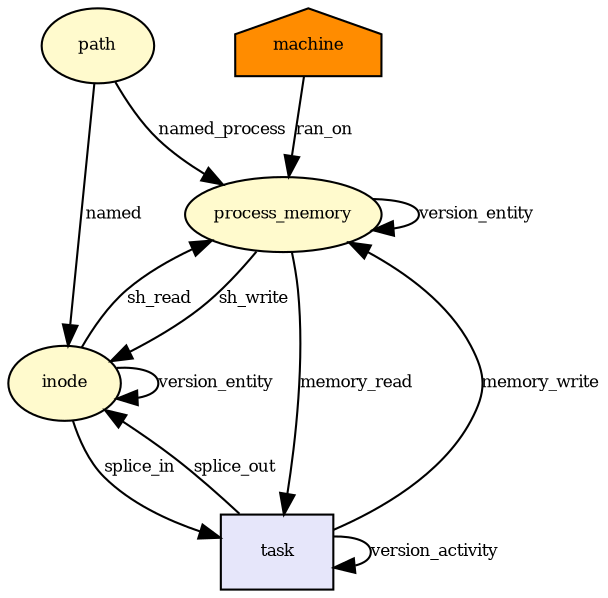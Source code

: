 digraph RGL__DirectedAdjacencyGraph {path[fontsize = 8,label = "path",shape = ellipse, fillcolor="#fffacd", style = filled]

process_memory[fontsize = 8,label = "process_memory",shape = ellipse, fillcolor="#fffacd", style = filled]

path -> process_memory[fontsize = 8,label = "named_process", color="#000000"]

process_memory -> process_memory[fontsize = 8,label = "version_entity", color="#000000"]

machine[fontsize = 8,label = "machine",shape = house, fillcolor="#ff8c00", style = filled]

machine -> process_memory[fontsize = 8,label = "ran_on", color="#000000"]

inode[fontsize = 8,label = "inode",shape = ellipse, fillcolor="#fffacd", style = filled]

path -> inode[fontsize = 8,label = "named", color="#000000"]

task[fontsize = 8,label = "task",shape = rectangle, fillcolor="#e6e6fa", style = filled]

task -> task[fontsize = 8,label = "version_activity", color="#000000"]

inode -> task[fontsize = 8,label = "splice_in", color="#000000"]

task -> process_memory[fontsize = 8,label = "memory_write", color="#000000"]

inode -> inode[fontsize = 8,label = "version_entity", color="#000000"]

process_memory -> inode[fontsize = 8,label = "sh_write", color="#000000"]

inode -> process_memory[fontsize = 8,label = "sh_read", color="#000000"]

process_memory -> task[fontsize = 8,label = "memory_read", color="#000000"]

task -> inode[fontsize = 8,label = "splice_out", color="#000000"]

}